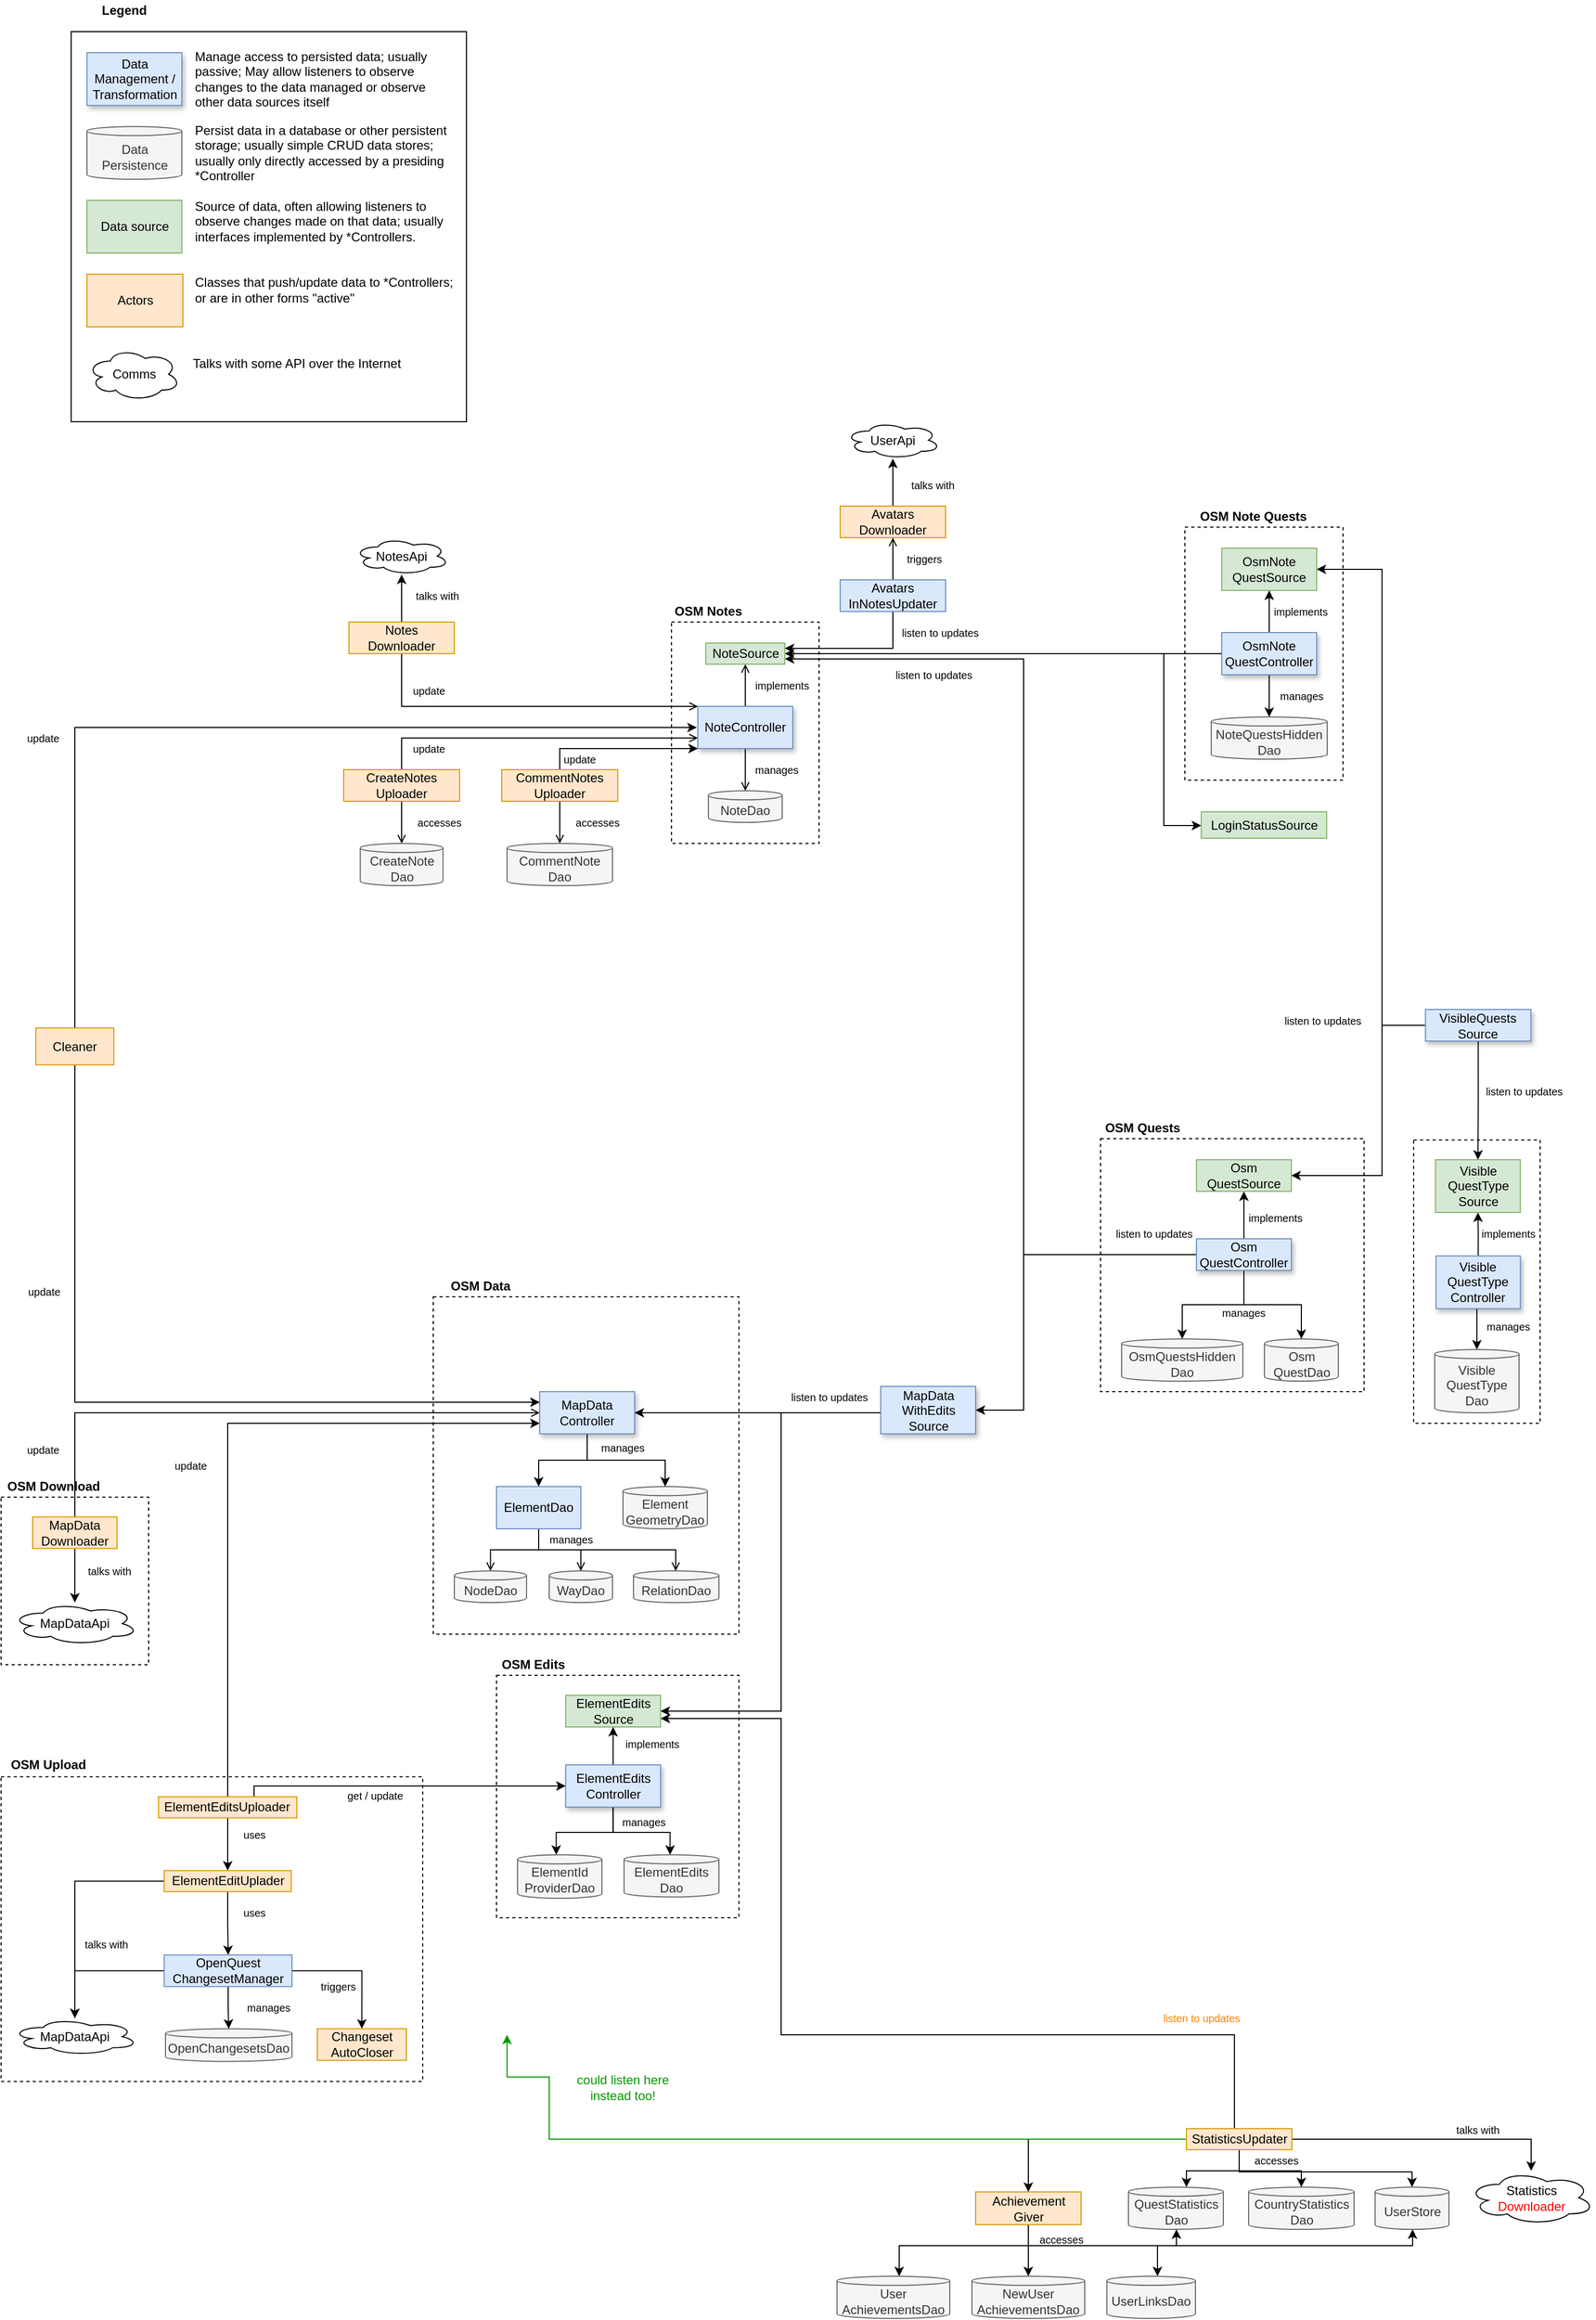 <mxfile version="14.1.8" type="device"><diagram id="Q81owaVrs8D4fiqD0bCW" name="Page"><mxGraphModel dx="3205" dy="2549" grid="1" gridSize="10" guides="1" tooltips="1" connect="1" arrows="1" fold="1" page="1" pageScale="1" pageWidth="827" pageHeight="1169" math="0" shadow="0"><root><mxCell id="51R45vY43iT_jdcogSZ9-0"/><mxCell id="51R45vY43iT_jdcogSZ9-1" parent="51R45vY43iT_jdcogSZ9-0"/><mxCell id="X_AoJ5oqezNbY4iK6CAJ-20" value="" style="rounded=0;whiteSpace=wrap;html=1;dashed=1;fillColor=none;" parent="51R45vY43iT_jdcogSZ9-1" vertex="1"><mxGeometry x="-577" y="-40" width="250" height="240" as="geometry"/></mxCell><mxCell id="OpHWaJ8LRmHsNUjZXrtZ-11" value="" style="rounded=0;whiteSpace=wrap;html=1;fillColor=none;dashed=1;" parent="51R45vY43iT_jdcogSZ9-1" vertex="1"><mxGeometry x="-1210" y="110" width="290" height="320" as="geometry"/></mxCell><mxCell id="VN3gT0sgjHmA_Leb3yui-65" value="" style="rounded=0;whiteSpace=wrap;html=1;fillColor=none;dashed=1;" parent="51R45vY43iT_jdcogSZ9-1" vertex="1"><mxGeometry x="-1620" y="300" width="140" height="159" as="geometry"/></mxCell><mxCell id="VN3gT0sgjHmA_Leb3yui-54" value="" style="rounded=0;whiteSpace=wrap;html=1;fillColor=none;" parent="51R45vY43iT_jdcogSZ9-1" vertex="1"><mxGeometry x="-1553.5" y="-1090" width="375" height="370" as="geometry"/></mxCell><mxCell id="inivvCfBTA3O9-0yDfdd-6" value="" style="rounded=0;whiteSpace=wrap;html=1;fillColor=none;dashed=1;" parent="51R45vY43iT_jdcogSZ9-1" vertex="1"><mxGeometry x="-1620" y="565.25" width="400" height="289" as="geometry"/></mxCell><mxCell id="U_GKicJxKMkryC1znsnu-7" value="" style="rounded=0;whiteSpace=wrap;html=1;dashed=1;fillColor=none;" parent="51R45vY43iT_jdcogSZ9-1" vertex="1"><mxGeometry x="-280" y="-38.75" width="120" height="268.75" as="geometry"/></mxCell><mxCell id="SQRwWHDyafC3yvhdYBZZ-72" value="" style="rounded=0;whiteSpace=wrap;html=1;dashed=1;fillColor=none;" parent="51R45vY43iT_jdcogSZ9-1" vertex="1"><mxGeometry x="-497" y="-620" width="150" height="240" as="geometry"/></mxCell><mxCell id="EPvNuUSc4TI7V1zTzWjb-70" value="" style="rounded=0;whiteSpace=wrap;html=1;dashed=1;fillColor=none;" parent="51R45vY43iT_jdcogSZ9-1" vertex="1"><mxGeometry x="-984" y="-530" width="140" height="210" as="geometry"/></mxCell><mxCell id="EPvNuUSc4TI7V1zTzWjb-54" value="" style="rounded=0;whiteSpace=wrap;html=1;fillColor=none;dashed=1;" parent="51R45vY43iT_jdcogSZ9-1" vertex="1"><mxGeometry x="-1150" y="469" width="230" height="230" as="geometry"/></mxCell><mxCell id="qQbXcprjhp-LcYu3O835-0" value="Element&lt;br&gt;GeometryDao" style="shape=cylinder3;whiteSpace=wrap;html=1;boundedLbl=1;backgroundOutline=1;size=4.333;fillColor=#f5f5f5;strokeColor=#666666;fontColor=#333333;" parent="51R45vY43iT_jdcogSZ9-1" vertex="1"><mxGeometry x="-1030" y="290" width="80" height="40" as="geometry"/></mxCell><mxCell id="EPvNuUSc4TI7V1zTzWjb-57" style="edgeStyle=orthogonalEdgeStyle;rounded=0;orthogonalLoop=1;jettySize=auto;html=1;exitX=0.5;exitY=1;exitDx=0;exitDy=0;entryX=0.5;entryY=0;entryDx=0;entryDy=0;endArrow=open;endFill=0;" parent="51R45vY43iT_jdcogSZ9-1" source="n-T5ke-Z1MnUnC31zNyZ-3" target="n-T5ke-Z1MnUnC31zNyZ-4" edge="1"><mxGeometry relative="1" as="geometry"><Array as="points"><mxPoint x="-1110" y="350"/><mxPoint x="-1156" y="350"/></Array></mxGeometry></mxCell><mxCell id="EPvNuUSc4TI7V1zTzWjb-58" style="edgeStyle=orthogonalEdgeStyle;rounded=0;orthogonalLoop=1;jettySize=auto;html=1;exitX=0.5;exitY=1;exitDx=0;exitDy=0;endArrow=open;endFill=0;" parent="51R45vY43iT_jdcogSZ9-1" source="n-T5ke-Z1MnUnC31zNyZ-3" target="n-T5ke-Z1MnUnC31zNyZ-6" edge="1"><mxGeometry relative="1" as="geometry"><Array as="points"><mxPoint x="-1110" y="350"/><mxPoint x="-980" y="350"/></Array></mxGeometry></mxCell><mxCell id="EPvNuUSc4TI7V1zTzWjb-59" style="edgeStyle=orthogonalEdgeStyle;rounded=0;orthogonalLoop=1;jettySize=auto;html=1;exitX=0.5;exitY=1;exitDx=0;exitDy=0;entryX=0.5;entryY=0;entryDx=0;entryDy=0;endArrow=open;endFill=0;" parent="51R45vY43iT_jdcogSZ9-1" source="n-T5ke-Z1MnUnC31zNyZ-3" target="n-T5ke-Z1MnUnC31zNyZ-5" edge="1"><mxGeometry relative="1" as="geometry"><Array as="points"><mxPoint x="-1110" y="350"/><mxPoint x="-1070" y="350"/></Array></mxGeometry></mxCell><mxCell id="n-T5ke-Z1MnUnC31zNyZ-3" value="ElementDao" style="rounded=0;whiteSpace=wrap;html=1;fillColor=#dae8fc;strokeColor=#6c8ebf;" parent="51R45vY43iT_jdcogSZ9-1" vertex="1"><mxGeometry x="-1150" y="290" width="80" height="40" as="geometry"/></mxCell><mxCell id="n-T5ke-Z1MnUnC31zNyZ-4" value="NodeDao" style="shape=cylinder3;whiteSpace=wrap;html=1;boundedLbl=1;backgroundOutline=1;size=4.333;fillColor=#f5f5f5;strokeColor=#666666;fontColor=#333333;" parent="51R45vY43iT_jdcogSZ9-1" vertex="1"><mxGeometry x="-1190" y="370" width="68.5" height="30" as="geometry"/></mxCell><mxCell id="n-T5ke-Z1MnUnC31zNyZ-5" value="WayDao" style="shape=cylinder3;whiteSpace=wrap;html=1;boundedLbl=1;backgroundOutline=1;size=4.333;fillColor=#f5f5f5;strokeColor=#666666;fontColor=#333333;" parent="51R45vY43iT_jdcogSZ9-1" vertex="1"><mxGeometry x="-1100" y="370" width="60" height="30" as="geometry"/></mxCell><mxCell id="n-T5ke-Z1MnUnC31zNyZ-6" value="RelationDao" style="shape=cylinder3;whiteSpace=wrap;html=1;boundedLbl=1;backgroundOutline=1;size=4.333;fillColor=#f5f5f5;strokeColor=#666666;fontColor=#333333;" parent="51R45vY43iT_jdcogSZ9-1" vertex="1"><mxGeometry x="-1020" y="370" width="81" height="30" as="geometry"/></mxCell><mxCell id="jhT8wK5zt7qmRpazY_14-0" value="NoteDao" style="shape=cylinder3;whiteSpace=wrap;html=1;boundedLbl=1;backgroundOutline=1;size=4.333;fillColor=#f5f5f5;strokeColor=#666666;fontColor=#333333;" parent="51R45vY43iT_jdcogSZ9-1" vertex="1"><mxGeometry x="-949" y="-370" width="70" height="30" as="geometry"/></mxCell><mxCell id="Qy5qiiHPJYb9mzbqVUHA-15" style="edgeStyle=orthogonalEdgeStyle;rounded=0;jumpStyle=arc;jumpSize=8;orthogonalLoop=1;jettySize=auto;html=1;exitX=0;exitY=0.25;exitDx=0;exitDy=0;fontColor=#FF0000;entryX=1;entryY=0.75;entryDx=0;entryDy=0;" parent="51R45vY43iT_jdcogSZ9-1" source="XJun6wl4G3z7FE1YGOAI-0" target="EPvNuUSc4TI7V1zTzWjb-25" edge="1"><mxGeometry relative="1" as="geometry"><mxPoint x="-790" y="-460" as="targetPoint"/><Array as="points"><mxPoint x="-486" y="70"/><mxPoint x="-650" y="70"/><mxPoint x="-650" y="-495"/></Array></mxGeometry></mxCell><mxCell id="Qy5qiiHPJYb9mzbqVUHA-16" style="edgeStyle=orthogonalEdgeStyle;rounded=0;jumpStyle=arc;jumpSize=8;orthogonalLoop=1;jettySize=auto;html=1;exitX=0.5;exitY=1;exitDx=0;exitDy=0;strokeColor=#000000;fontColor=#FF0000;" parent="51R45vY43iT_jdcogSZ9-1" source="XJun6wl4G3z7FE1YGOAI-0" target="zcpkFRRcYsidM-BZpb4--0" edge="1"><mxGeometry relative="1" as="geometry"/></mxCell><mxCell id="Qy5qiiHPJYb9mzbqVUHA-17" style="edgeStyle=orthogonalEdgeStyle;rounded=0;jumpStyle=arc;jumpSize=8;orthogonalLoop=1;jettySize=auto;html=1;exitX=0.5;exitY=1;exitDx=0;exitDy=0;entryX=0.5;entryY=0;entryDx=0;entryDy=0;strokeColor=#000000;fontColor=#FF0000;" parent="51R45vY43iT_jdcogSZ9-1" source="XJun6wl4G3z7FE1YGOAI-0" target="zcpkFRRcYsidM-BZpb4--1" edge="1"><mxGeometry relative="1" as="geometry"/></mxCell><mxCell id="Qy5qiiHPJYb9mzbqVUHA-18" style="edgeStyle=orthogonalEdgeStyle;rounded=0;jumpStyle=arc;jumpSize=8;orthogonalLoop=1;jettySize=auto;html=1;exitX=0.5;exitY=0;exitDx=0;exitDy=0;entryX=0.5;entryY=1;entryDx=0;entryDy=0;strokeColor=#000000;fontColor=#FF0000;" parent="51R45vY43iT_jdcogSZ9-1" source="XJun6wl4G3z7FE1YGOAI-0" target="Qy5qiiHPJYb9mzbqVUHA-12" edge="1"><mxGeometry relative="1" as="geometry"/></mxCell><mxCell id="haxzHKYdSKyFWuCFPDV8-7" style="edgeStyle=orthogonalEdgeStyle;rounded=0;orthogonalLoop=1;jettySize=auto;html=1;entryX=1;entryY=0.5;entryDx=0;entryDy=0;" parent="51R45vY43iT_jdcogSZ9-1" source="XJun6wl4G3z7FE1YGOAI-0" target="haxzHKYdSKyFWuCFPDV8-0" edge="1"><mxGeometry relative="1" as="geometry"><mxPoint x="-704" y="70" as="targetPoint"/><Array as="points"><mxPoint x="-650" y="70"/><mxPoint x="-650" y="218"/></Array></mxGeometry></mxCell><mxCell id="XJun6wl4G3z7FE1YGOAI-0" value="Osm&lt;br&gt;QuestController" style="rounded=0;whiteSpace=wrap;html=1;fillColor=#dae8fc;strokeColor=#6c8ebf;shadow=1;" parent="51R45vY43iT_jdcogSZ9-1" vertex="1"><mxGeometry x="-486" y="55" width="90" height="30" as="geometry"/></mxCell><mxCell id="j30bs2ysJRAmwsAj-f78-2" style="edgeStyle=orthogonalEdgeStyle;rounded=0;orthogonalLoop=1;jettySize=auto;html=1;exitX=0.5;exitY=1;exitDx=0;exitDy=0;entryX=0.5;entryY=0;entryDx=0;entryDy=0;" parent="51R45vY43iT_jdcogSZ9-1" source="xdeHD7A79bCkGNLGMnPe-2" target="j30bs2ysJRAmwsAj-f78-0" edge="1"><mxGeometry relative="1" as="geometry"/></mxCell><mxCell id="ZRk0zhL3pRTTiynzC3ml-1" style="edgeStyle=orthogonalEdgeStyle;rounded=0;orthogonalLoop=1;jettySize=auto;html=1;exitX=0;exitY=0.5;exitDx=0;exitDy=0;" parent="51R45vY43iT_jdcogSZ9-1" source="xdeHD7A79bCkGNLGMnPe-2" target="EPvNuUSc4TI7V1zTzWjb-25" edge="1"><mxGeometry relative="1" as="geometry"><Array as="points"><mxPoint x="-694" y="-500"/></Array></mxGeometry></mxCell><mxCell id="ZRk0zhL3pRTTiynzC3ml-3" style="edgeStyle=orthogonalEdgeStyle;rounded=0;orthogonalLoop=1;jettySize=auto;html=1;exitX=0.5;exitY=0;exitDx=0;exitDy=0;entryX=0.5;entryY=1;entryDx=0;entryDy=0;" parent="51R45vY43iT_jdcogSZ9-1" source="xdeHD7A79bCkGNLGMnPe-2" target="ZRk0zhL3pRTTiynzC3ml-2" edge="1"><mxGeometry relative="1" as="geometry"/></mxCell><mxCell id="U_GKicJxKMkryC1znsnu-15" style="edgeStyle=orthogonalEdgeStyle;rounded=0;orthogonalLoop=1;jettySize=auto;html=1;strokeColor=#000000;fontColor=#000000;" parent="51R45vY43iT_jdcogSZ9-1" source="xdeHD7A79bCkGNLGMnPe-2" target="U_GKicJxKMkryC1znsnu-11" edge="1"><mxGeometry relative="1" as="geometry"><Array as="points"><mxPoint x="-517" y="-500"/><mxPoint x="-517" y="-337"/></Array></mxGeometry></mxCell><mxCell id="xdeHD7A79bCkGNLGMnPe-2" value="OsmNote&lt;br&gt;QuestController" style="rounded=0;whiteSpace=wrap;html=1;fillColor=#dae8fc;fontStyle=0;strokeColor=#6c8ebf;shadow=1;" parent="51R45vY43iT_jdcogSZ9-1" vertex="1"><mxGeometry x="-462" y="-520" width="90" height="40" as="geometry"/></mxCell><mxCell id="EPvNuUSc4TI7V1zTzWjb-64" style="edgeStyle=orthogonalEdgeStyle;rounded=0;orthogonalLoop=1;jettySize=auto;html=1;exitX=0.5;exitY=1;exitDx=0;exitDy=0;entryX=0.5;entryY=0;entryDx=0;entryDy=0;endArrow=open;endFill=0;" parent="51R45vY43iT_jdcogSZ9-1" source="mesm_kIDOi0JZ5hnJyv2-9" target="jhT8wK5zt7qmRpazY_14-0" edge="1"><mxGeometry relative="1" as="geometry"/></mxCell><mxCell id="X_AoJ5oqezNbY4iK6CAJ-7" style="edgeStyle=orthogonalEdgeStyle;rounded=0;orthogonalLoop=1;jettySize=auto;html=1;exitX=0.5;exitY=0;exitDx=0;exitDy=0;entryX=0.5;entryY=1;entryDx=0;entryDy=0;endArrow=open;endFill=0;" parent="51R45vY43iT_jdcogSZ9-1" source="mesm_kIDOi0JZ5hnJyv2-9" target="EPvNuUSc4TI7V1zTzWjb-25" edge="1"><mxGeometry relative="1" as="geometry"/></mxCell><mxCell id="mesm_kIDOi0JZ5hnJyv2-9" value="NoteController" style="rounded=0;whiteSpace=wrap;html=1;fillColor=#dae8fc;strokeColor=#6c8ebf;shadow=1;" parent="51R45vY43iT_jdcogSZ9-1" vertex="1"><mxGeometry x="-959" y="-450" width="90" height="40" as="geometry"/></mxCell><mxCell id="OpHWaJ8LRmHsNUjZXrtZ-8" style="edgeStyle=orthogonalEdgeStyle;rounded=0;orthogonalLoop=1;jettySize=auto;html=1;" parent="51R45vY43iT_jdcogSZ9-1" source="mesm_kIDOi0JZ5hnJyv2-11" target="qQbXcprjhp-LcYu3O835-0" edge="1"><mxGeometry relative="1" as="geometry"/></mxCell><mxCell id="OpHWaJ8LRmHsNUjZXrtZ-9" style="edgeStyle=orthogonalEdgeStyle;rounded=0;orthogonalLoop=1;jettySize=auto;html=1;" parent="51R45vY43iT_jdcogSZ9-1" source="mesm_kIDOi0JZ5hnJyv2-11" target="n-T5ke-Z1MnUnC31zNyZ-3" edge="1"><mxGeometry relative="1" as="geometry"/></mxCell><mxCell id="mesm_kIDOi0JZ5hnJyv2-11" value="MapData&lt;br&gt;Controller" style="rounded=0;whiteSpace=wrap;html=1;fillColor=#dae8fc;strokeColor=#6c8ebf;shadow=1;" parent="51R45vY43iT_jdcogSZ9-1" vertex="1"><mxGeometry x="-1109" y="200" width="90" height="40" as="geometry"/></mxCell><mxCell id="VYJQDYVzbWzPyRM-2ZTZ-27" value="&lt;font style=&quot;font-size: 10px&quot;&gt;manages&lt;/font&gt;" style="text;html=1;strokeColor=none;fillColor=none;align=center;verticalAlign=middle;whiteSpace=wrap;rounded=0;" parent="51R45vY43iT_jdcogSZ9-1" vertex="1"><mxGeometry x="-1060" y="245" width="60" height="15" as="geometry"/></mxCell><mxCell id="EPvNuUSc4TI7V1zTzWjb-25" value="NoteSource" style="rounded=0;whiteSpace=wrap;html=1;fillColor=#d5e8d4;strokeColor=#82b366;" parent="51R45vY43iT_jdcogSZ9-1" vertex="1"><mxGeometry x="-951.5" y="-510" width="75" height="20" as="geometry"/></mxCell><mxCell id="ZRk0zhL3pRTTiynzC3ml-5" style="edgeStyle=orthogonalEdgeStyle;rounded=0;orthogonalLoop=1;jettySize=auto;html=1;exitX=0;exitY=0.5;exitDx=0;exitDy=0;entryX=1;entryY=0.5;entryDx=0;entryDy=0;" parent="51R45vY43iT_jdcogSZ9-1" source="EPvNuUSc4TI7V1zTzWjb-33" target="ZRk0zhL3pRTTiynzC3ml-2" edge="1"><mxGeometry relative="1" as="geometry"><Array as="points"><mxPoint x="-310" y="-147"/><mxPoint x="-310" y="-580"/></Array></mxGeometry></mxCell><mxCell id="Qy5qiiHPJYb9mzbqVUHA-20" style="edgeStyle=orthogonalEdgeStyle;rounded=0;jumpStyle=arc;jumpSize=8;orthogonalLoop=1;jettySize=auto;html=1;exitX=0;exitY=0.5;exitDx=0;exitDy=0;entryX=1;entryY=0.5;entryDx=0;entryDy=0;strokeColor=#000000;fontColor=#FF0000;" parent="51R45vY43iT_jdcogSZ9-1" source="EPvNuUSc4TI7V1zTzWjb-33" target="Qy5qiiHPJYb9mzbqVUHA-12" edge="1"><mxGeometry relative="1" as="geometry"><Array as="points"><mxPoint x="-310" y="-147"/><mxPoint x="-310" y="-5"/></Array></mxGeometry></mxCell><mxCell id="U_GKicJxKMkryC1znsnu-10" style="edgeStyle=orthogonalEdgeStyle;rounded=0;orthogonalLoop=1;jettySize=auto;html=1;exitX=0.5;exitY=1;exitDx=0;exitDy=0;" parent="51R45vY43iT_jdcogSZ9-1" source="EPvNuUSc4TI7V1zTzWjb-33" target="U_GKicJxKMkryC1znsnu-2" edge="1"><mxGeometry relative="1" as="geometry"/></mxCell><mxCell id="EPvNuUSc4TI7V1zTzWjb-33" value="VisibleQuests&lt;br&gt;Source" style="rounded=0;whiteSpace=wrap;html=1;fillColor=#dae8fc;strokeColor=#6c8ebf;shadow=1;" parent="51R45vY43iT_jdcogSZ9-1" vertex="1"><mxGeometry x="-268.75" y="-162.5" width="100" height="30" as="geometry"/></mxCell><mxCell id="EPvNuUSc4TI7V1zTzWjb-60" value="&lt;font style=&quot;font-size: 10px&quot;&gt;manages&lt;/font&gt;" style="text;html=1;strokeColor=none;fillColor=none;align=center;verticalAlign=middle;whiteSpace=wrap;rounded=0;" parent="51R45vY43iT_jdcogSZ9-1" vertex="1"><mxGeometry x="-1109" y="330" width="60" height="20" as="geometry"/></mxCell><mxCell id="EPvNuUSc4TI7V1zTzWjb-67" value="&lt;font style=&quot;font-size: 10px&quot;&gt;manages&lt;/font&gt;" style="text;html=1;strokeColor=none;fillColor=none;align=center;verticalAlign=middle;whiteSpace=wrap;rounded=0;" parent="51R45vY43iT_jdcogSZ9-1" vertex="1"><mxGeometry x="-914" y="-400" width="60" height="20" as="geometry"/></mxCell><mxCell id="EPvNuUSc4TI7V1zTzWjb-68" value="&lt;font style=&quot;font-size: 10px&quot;&gt;implements&lt;/font&gt;" style="text;html=1;strokeColor=none;fillColor=none;align=center;verticalAlign=middle;whiteSpace=wrap;rounded=0;" parent="51R45vY43iT_jdcogSZ9-1" vertex="1"><mxGeometry x="-899" y="-480" width="40" height="20" as="geometry"/></mxCell><mxCell id="EPvNuUSc4TI7V1zTzWjb-72" value="OSM Notes" style="text;html=1;strokeColor=none;fillColor=none;align=center;verticalAlign=middle;whiteSpace=wrap;rounded=0;dashed=1;fontStyle=1" parent="51R45vY43iT_jdcogSZ9-1" vertex="1"><mxGeometry x="-984" y="-550" width="70" height="20" as="geometry"/></mxCell><mxCell id="gMZxs_a-2YbgmyMgKVlh-11" value="&lt;font style=&quot;font-size: 10px&quot;&gt;listen to updates&lt;/font&gt;" style="text;html=1;strokeColor=none;fillColor=none;align=center;verticalAlign=middle;whiteSpace=wrap;rounded=0;" parent="51R45vY43iT_jdcogSZ9-1" vertex="1"><mxGeometry x="-780" y="-490" width="90" height="20" as="geometry"/></mxCell><mxCell id="VN3gT0sgjHmA_Leb3yui-27" style="edgeStyle=orthogonalEdgeStyle;rounded=0;jumpStyle=arc;jumpSize=8;orthogonalLoop=1;jettySize=auto;html=1;" parent="51R45vY43iT_jdcogSZ9-1" source="gMZxs_a-2YbgmyMgKVlh-12" target="VN3gT0sgjHmA_Leb3yui-26" edge="1"><mxGeometry relative="1" as="geometry"/></mxCell><mxCell id="gMZxs_a-2YbgmyMgKVlh-12" value="Avatars&lt;br&gt;Downloader" style="rounded=0;whiteSpace=wrap;html=1;fillColor=#ffe6cc;strokeColor=#d79b00;" parent="51R45vY43iT_jdcogSZ9-1" vertex="1"><mxGeometry x="-824" y="-640" width="100" height="30" as="geometry"/></mxCell><mxCell id="SQRwWHDyafC3yvhdYBZZ-33" style="edgeStyle=orthogonalEdgeStyle;rounded=0;orthogonalLoop=1;jettySize=auto;html=1;exitX=0.5;exitY=0;exitDx=0;exitDy=0;entryX=0.5;entryY=1;entryDx=0;entryDy=0;endArrow=open;endFill=0;" parent="51R45vY43iT_jdcogSZ9-1" source="gMZxs_a-2YbgmyMgKVlh-13" target="gMZxs_a-2YbgmyMgKVlh-12" edge="1"><mxGeometry relative="1" as="geometry"/></mxCell><mxCell id="ZRk0zhL3pRTTiynzC3ml-15" style="edgeStyle=orthogonalEdgeStyle;rounded=0;orthogonalLoop=1;jettySize=auto;html=1;exitX=0.5;exitY=1;exitDx=0;exitDy=0;entryX=1;entryY=0.25;entryDx=0;entryDy=0;" parent="51R45vY43iT_jdcogSZ9-1" source="gMZxs_a-2YbgmyMgKVlh-13" target="EPvNuUSc4TI7V1zTzWjb-25" edge="1"><mxGeometry relative="1" as="geometry"/></mxCell><mxCell id="gMZxs_a-2YbgmyMgKVlh-13" value="Avatars&lt;br&gt;InNotesUpdater" style="rounded=0;whiteSpace=wrap;html=1;fillColor=#dae8fc;strokeColor=#6c8ebf;" parent="51R45vY43iT_jdcogSZ9-1" vertex="1"><mxGeometry x="-824" y="-570" width="100" height="30" as="geometry"/></mxCell><mxCell id="SQRwWHDyafC3yvhdYBZZ-35" style="edgeStyle=orthogonalEdgeStyle;rounded=0;orthogonalLoop=1;jettySize=auto;html=1;exitX=0.5;exitY=1;exitDx=0;exitDy=0;entryX=0;entryY=0;entryDx=0;entryDy=0;endArrow=open;endFill=0;" parent="51R45vY43iT_jdcogSZ9-1" source="gMZxs_a-2YbgmyMgKVlh-21" target="mesm_kIDOi0JZ5hnJyv2-9" edge="1"><mxGeometry relative="1" as="geometry"><Array as="points"><mxPoint x="-1240" y="-450"/></Array></mxGeometry></mxCell><mxCell id="VN3gT0sgjHmA_Leb3yui-25" style="edgeStyle=orthogonalEdgeStyle;rounded=0;jumpStyle=arc;jumpSize=8;orthogonalLoop=1;jettySize=auto;html=1;entryX=0.5;entryY=1;entryDx=0;entryDy=0;" parent="51R45vY43iT_jdcogSZ9-1" source="gMZxs_a-2YbgmyMgKVlh-21" target="VN3gT0sgjHmA_Leb3yui-24" edge="1"><mxGeometry relative="1" as="geometry"/></mxCell><mxCell id="gMZxs_a-2YbgmyMgKVlh-21" value="Notes&lt;br&gt;Downloader" style="rounded=0;whiteSpace=wrap;html=1;fillColor=#ffe6cc;strokeColor=#d79b00;" parent="51R45vY43iT_jdcogSZ9-1" vertex="1"><mxGeometry x="-1290" y="-530" width="100" height="30" as="geometry"/></mxCell><mxCell id="SQRwWHDyafC3yvhdYBZZ-3" style="edgeStyle=orthogonalEdgeStyle;rounded=0;orthogonalLoop=1;jettySize=auto;html=1;exitX=0.5;exitY=1;exitDx=0;exitDy=0;entryX=0.5;entryY=0;entryDx=0;entryDy=0;endFill=0;endArrow=open;" parent="51R45vY43iT_jdcogSZ9-1" source="gMZxs_a-2YbgmyMgKVlh-29" target="SQRwWHDyafC3yvhdYBZZ-0" edge="1"><mxGeometry relative="1" as="geometry"/></mxCell><mxCell id="ZRk0zhL3pRTTiynzC3ml-16" style="edgeStyle=orthogonalEdgeStyle;rounded=0;orthogonalLoop=1;jettySize=auto;html=1;exitX=0.5;exitY=0;exitDx=0;exitDy=0;entryX=0;entryY=1;entryDx=0;entryDy=0;" parent="51R45vY43iT_jdcogSZ9-1" source="gMZxs_a-2YbgmyMgKVlh-29" target="mesm_kIDOi0JZ5hnJyv2-9" edge="1"><mxGeometry relative="1" as="geometry"><Array as="points"><mxPoint x="-1090" y="-410"/></Array></mxGeometry></mxCell><mxCell id="gMZxs_a-2YbgmyMgKVlh-29" value="CommentNotes&lt;br&gt;Uploader" style="rounded=0;whiteSpace=wrap;html=1;fillColor=#ffe6cc;strokeColor=#d79b00;" parent="51R45vY43iT_jdcogSZ9-1" vertex="1"><mxGeometry x="-1145" y="-390" width="110" height="30" as="geometry"/></mxCell><mxCell id="X_AoJ5oqezNbY4iK6CAJ-13" value="&lt;font style=&quot;font-size: 10px&quot;&gt;update&lt;/font&gt;" style="text;html=1;strokeColor=none;fillColor=none;align=center;verticalAlign=middle;whiteSpace=wrap;rounded=0;" parent="51R45vY43iT_jdcogSZ9-1" vertex="1"><mxGeometry x="-1234" y="-475" width="40" height="20" as="geometry"/></mxCell><mxCell id="X_AoJ5oqezNbY4iK6CAJ-22" value="&lt;font style=&quot;font-size: 10px&quot;&gt;manages&lt;/font&gt;" style="text;html=1;strokeColor=none;fillColor=none;align=center;verticalAlign=middle;whiteSpace=wrap;rounded=0;" parent="51R45vY43iT_jdcogSZ9-1" vertex="1"><mxGeometry x="-471" y="115" width="60" height="20" as="geometry"/></mxCell><mxCell id="X_AoJ5oqezNbY4iK6CAJ-41" value="OSM Quests" style="text;html=1;strokeColor=none;fillColor=none;align=center;verticalAlign=middle;whiteSpace=wrap;rounded=0;dashed=1;fontStyle=1" parent="51R45vY43iT_jdcogSZ9-1" vertex="1"><mxGeometry x="-577" y="-60" width="80" height="20" as="geometry"/></mxCell><mxCell id="X_AoJ5oqezNbY4iK6CAJ-48" style="edgeStyle=orthogonalEdgeStyle;rounded=0;orthogonalLoop=1;jettySize=auto;html=1;endArrow=open;endFill=0;" parent="51R45vY43iT_jdcogSZ9-1" source="X_AoJ5oqezNbY4iK6CAJ-44" target="mesm_kIDOi0JZ5hnJyv2-11" edge="1"><mxGeometry relative="1" as="geometry"><Array as="points"><mxPoint x="-1550" y="220"/></Array><mxPoint x="-1075" y="190" as="targetPoint"/></mxGeometry></mxCell><mxCell id="VN3gT0sgjHmA_Leb3yui-15" style="edgeStyle=orthogonalEdgeStyle;rounded=0;jumpStyle=arc;jumpSize=8;orthogonalLoop=1;jettySize=auto;html=1;" parent="51R45vY43iT_jdcogSZ9-1" source="X_AoJ5oqezNbY4iK6CAJ-44" target="VN3gT0sgjHmA_Leb3yui-13" edge="1"><mxGeometry relative="1" as="geometry"/></mxCell><mxCell id="X_AoJ5oqezNbY4iK6CAJ-44" value="MapData&lt;br&gt;Downloader" style="rounded=0;whiteSpace=wrap;html=1;fillColor=#ffe6cc;strokeColor=#d79b00;" parent="51R45vY43iT_jdcogSZ9-1" vertex="1"><mxGeometry x="-1590" y="318.75" width="80" height="30" as="geometry"/></mxCell><mxCell id="SQRwWHDyafC3yvhdYBZZ-0" value="CommentNote&lt;br&gt;Dao" style="shape=cylinder3;whiteSpace=wrap;html=1;boundedLbl=1;backgroundOutline=1;size=4.333;fillColor=#f5f5f5;strokeColor=#666666;fontColor=#333333;" parent="51R45vY43iT_jdcogSZ9-1" vertex="1"><mxGeometry x="-1140" y="-320" width="100" height="40" as="geometry"/></mxCell><mxCell id="SQRwWHDyafC3yvhdYBZZ-4" value="&lt;font style=&quot;font-size: 10px&quot;&gt;accesses&lt;/font&gt;" style="text;html=1;strokeColor=none;fillColor=none;align=center;verticalAlign=middle;whiteSpace=wrap;rounded=0;" parent="51R45vY43iT_jdcogSZ9-1" vertex="1"><mxGeometry x="-1084" y="-350" width="60" height="20" as="geometry"/></mxCell><mxCell id="SQRwWHDyafC3yvhdYBZZ-7" style="edgeStyle=orthogonalEdgeStyle;rounded=0;orthogonalLoop=1;jettySize=auto;html=1;exitX=0.5;exitY=1;exitDx=0;exitDy=0;entryX=0.5;entryY=0;entryDx=0;entryDy=0;endFill=0;endArrow=open;entryPerimeter=0;" parent="51R45vY43iT_jdcogSZ9-1" source="SQRwWHDyafC3yvhdYBZZ-8" target="VN3gT0sgjHmA_Leb3yui-57" edge="1"><mxGeometry relative="1" as="geometry"><mxPoint x="-1240" y="-320" as="targetPoint"/></mxGeometry></mxCell><mxCell id="SQRwWHDyafC3yvhdYBZZ-15" style="edgeStyle=orthogonalEdgeStyle;rounded=0;orthogonalLoop=1;jettySize=auto;html=1;exitX=0.5;exitY=0;exitDx=0;exitDy=0;endFill=0;endArrow=open;" parent="51R45vY43iT_jdcogSZ9-1" source="SQRwWHDyafC3yvhdYBZZ-8" edge="1"><mxGeometry relative="1" as="geometry"><mxPoint x="-959" y="-420" as="targetPoint"/><Array as="points"><mxPoint x="-1240" y="-420"/><mxPoint x="-959" y="-420"/></Array></mxGeometry></mxCell><mxCell id="SQRwWHDyafC3yvhdYBZZ-8" value="CreateNotes&lt;br&gt;Uploader" style="rounded=0;whiteSpace=wrap;html=1;fillColor=#ffe6cc;strokeColor=#d79b00;" parent="51R45vY43iT_jdcogSZ9-1" vertex="1"><mxGeometry x="-1295" y="-390" width="110" height="30" as="geometry"/></mxCell><mxCell id="SQRwWHDyafC3yvhdYBZZ-10" value="&lt;font style=&quot;font-size: 10px&quot;&gt;accesses&lt;/font&gt;" style="text;html=1;strokeColor=none;fillColor=none;align=center;verticalAlign=middle;whiteSpace=wrap;rounded=0;" parent="51R45vY43iT_jdcogSZ9-1" vertex="1"><mxGeometry x="-1234" y="-350" width="60" height="20" as="geometry"/></mxCell><mxCell id="SQRwWHDyafC3yvhdYBZZ-34" value="&lt;font style=&quot;font-size: 10px&quot;&gt;triggers&lt;/font&gt;" style="text;html=1;strokeColor=none;fillColor=none;align=center;verticalAlign=middle;whiteSpace=wrap;rounded=0;" parent="51R45vY43iT_jdcogSZ9-1" vertex="1"><mxGeometry x="-764" y="-600" width="40" height="20" as="geometry"/></mxCell><mxCell id="SQRwWHDyafC3yvhdYBZZ-43" value="&lt;font style=&quot;font-size: 10px&quot;&gt;listen to updates&lt;/font&gt;" style="text;html=1;strokeColor=none;fillColor=none;align=center;verticalAlign=middle;whiteSpace=wrap;rounded=0;" parent="51R45vY43iT_jdcogSZ9-1" vertex="1"><mxGeometry x="-411" y="-162.5" width="90" height="20" as="geometry"/></mxCell><mxCell id="SQRwWHDyafC3yvhdYBZZ-44" value="Visible&lt;br&gt;QuestType&lt;br&gt;Dao" style="shape=cylinder3;whiteSpace=wrap;html=1;boundedLbl=1;backgroundOutline=1;size=4.333;fillColor=#f5f5f5;strokeColor=#666666;fontColor=#333333;" parent="51R45vY43iT_jdcogSZ9-1" vertex="1"><mxGeometry x="-260" y="160" width="80" height="60" as="geometry"/></mxCell><mxCell id="SQRwWHDyafC3yvhdYBZZ-73" value="OSM Note Quests" style="text;html=1;strokeColor=none;fillColor=none;align=center;verticalAlign=middle;whiteSpace=wrap;rounded=0;dashed=1;fontStyle=1" parent="51R45vY43iT_jdcogSZ9-1" vertex="1"><mxGeometry x="-492" y="-640" width="120" height="20" as="geometry"/></mxCell><mxCell id="j30bs2ysJRAmwsAj-f78-0" value="NoteQuestsHidden&lt;br&gt;Dao" style="shape=cylinder3;whiteSpace=wrap;html=1;boundedLbl=1;backgroundOutline=1;size=4.333;fillColor=#f5f5f5;strokeColor=#666666;fontColor=#333333;" parent="51R45vY43iT_jdcogSZ9-1" vertex="1"><mxGeometry x="-472" y="-440" width="110" height="40" as="geometry"/></mxCell><mxCell id="j30bs2ysJRAmwsAj-f78-3" value="&lt;font style=&quot;font-size: 10px&quot;&gt;manages&lt;/font&gt;" style="text;html=1;strokeColor=none;fillColor=none;align=center;verticalAlign=middle;whiteSpace=wrap;rounded=0;" parent="51R45vY43iT_jdcogSZ9-1" vertex="1"><mxGeometry x="-416.5" y="-470" width="60" height="20" as="geometry"/></mxCell><mxCell id="ZRk0zhL3pRTTiynzC3ml-2" value="OsmNote&lt;br&gt;QuestSource" style="rounded=0;whiteSpace=wrap;html=1;fillColor=#d5e8d4;fontStyle=0;strokeColor=#82b366;" parent="51R45vY43iT_jdcogSZ9-1" vertex="1"><mxGeometry x="-462" y="-600" width="90" height="40" as="geometry"/></mxCell><mxCell id="ZRk0zhL3pRTTiynzC3ml-4" value="&lt;font style=&quot;font-size: 10px&quot;&gt;implements&lt;/font&gt;" style="text;html=1;strokeColor=none;fillColor=none;align=center;verticalAlign=middle;whiteSpace=wrap;rounded=0;" parent="51R45vY43iT_jdcogSZ9-1" vertex="1"><mxGeometry x="-407" y="-550" width="40" height="20" as="geometry"/></mxCell><mxCell id="ZRk0zhL3pRTTiynzC3ml-19" value="&lt;font style=&quot;font-size: 10px&quot;&gt;update&lt;/font&gt;" style="text;html=1;strokeColor=none;fillColor=none;align=center;verticalAlign=middle;whiteSpace=wrap;rounded=0;" parent="51R45vY43iT_jdcogSZ9-1" vertex="1"><mxGeometry x="-1600" y="245" width="40" height="20" as="geometry"/></mxCell><mxCell id="ZRk0zhL3pRTTiynzC3ml-20" value="&lt;font style=&quot;font-size: 10px&quot;&gt;update&lt;/font&gt;" style="text;html=1;strokeColor=none;fillColor=none;align=center;verticalAlign=middle;whiteSpace=wrap;rounded=0;" parent="51R45vY43iT_jdcogSZ9-1" vertex="1"><mxGeometry x="-1234" y="-420" width="40" height="20" as="geometry"/></mxCell><mxCell id="ZRk0zhL3pRTTiynzC3ml-21" value="&lt;font style=&quot;font-size: 10px&quot;&gt;update&lt;/font&gt;" style="text;html=1;strokeColor=none;fillColor=none;align=center;verticalAlign=middle;whiteSpace=wrap;rounded=0;" parent="51R45vY43iT_jdcogSZ9-1" vertex="1"><mxGeometry x="-1091.5" y="-410" width="40" height="20" as="geometry"/></mxCell><mxCell id="ZRk0zhL3pRTTiynzC3ml-23" value="&lt;font style=&quot;font-size: 10px&quot;&gt;listen to updates&lt;/font&gt;" style="text;html=1;strokeColor=none;fillColor=none;align=center;verticalAlign=middle;whiteSpace=wrap;rounded=0;" parent="51R45vY43iT_jdcogSZ9-1" vertex="1"><mxGeometry x="-774" y="-530" width="90" height="20" as="geometry"/></mxCell><mxCell id="zcpkFRRcYsidM-BZpb4--0" value="OsmQuestsHidden&lt;br&gt;Dao" style="shape=cylinder3;whiteSpace=wrap;html=1;boundedLbl=1;backgroundOutline=1;size=4.333;fillColor=#f5f5f5;strokeColor=#666666;fontColor=#333333;" parent="51R45vY43iT_jdcogSZ9-1" vertex="1"><mxGeometry x="-557" y="150" width="115" height="40" as="geometry"/></mxCell><mxCell id="zcpkFRRcYsidM-BZpb4--1" value="Osm&lt;br&gt;QuestDao" style="shape=cylinder3;whiteSpace=wrap;html=1;boundedLbl=1;backgroundOutline=1;size=4.333;fillColor=#f5f5f5;strokeColor=#666666;fontColor=#333333;" parent="51R45vY43iT_jdcogSZ9-1" vertex="1"><mxGeometry x="-421.5" y="150" width="70" height="40" as="geometry"/></mxCell><mxCell id="Qy5qiiHPJYb9mzbqVUHA-5" style="edgeStyle=orthogonalEdgeStyle;rounded=0;orthogonalLoop=1;jettySize=auto;html=1;" parent="51R45vY43iT_jdcogSZ9-1" source="Qy5qiiHPJYb9mzbqVUHA-3" edge="1"><mxGeometry relative="1" as="geometry"><mxPoint x="-960" y="-430" as="targetPoint"/><Array as="points"><mxPoint x="-1550" y="-430"/></Array></mxGeometry></mxCell><mxCell id="Qy5qiiHPJYb9mzbqVUHA-7" style="edgeStyle=orthogonalEdgeStyle;rounded=0;orthogonalLoop=1;jettySize=auto;html=1;exitX=0.5;exitY=1;exitDx=0;exitDy=0;entryX=0;entryY=0.25;entryDx=0;entryDy=0;" parent="51R45vY43iT_jdcogSZ9-1" source="Qy5qiiHPJYb9mzbqVUHA-3" target="mesm_kIDOi0JZ5hnJyv2-11" edge="1"><mxGeometry relative="1" as="geometry"><mxPoint x="-1075" y="200" as="targetPoint"/><Array as="points"><mxPoint x="-1550" y="210"/></Array></mxGeometry></mxCell><mxCell id="Qy5qiiHPJYb9mzbqVUHA-3" value="Cleaner" style="rounded=0;whiteSpace=wrap;html=1;fillColor=#ffe6cc;strokeColor=#d79b00;" parent="51R45vY43iT_jdcogSZ9-1" vertex="1"><mxGeometry x="-1587" y="-145" width="74" height="35" as="geometry"/></mxCell><mxCell id="Qy5qiiHPJYb9mzbqVUHA-6" value="&lt;font style=&quot;font-size: 10px&quot;&gt;update&lt;/font&gt;" style="text;html=1;strokeColor=none;fillColor=none;align=center;verticalAlign=middle;whiteSpace=wrap;rounded=0;" parent="51R45vY43iT_jdcogSZ9-1" vertex="1"><mxGeometry x="-1600" y="-430" width="40" height="20" as="geometry"/></mxCell><mxCell id="Qy5qiiHPJYb9mzbqVUHA-9" value="&lt;font style=&quot;font-size: 10px&quot;&gt;update&lt;/font&gt;" style="text;html=1;strokeColor=none;fillColor=none;align=center;verticalAlign=middle;whiteSpace=wrap;rounded=0;" parent="51R45vY43iT_jdcogSZ9-1" vertex="1"><mxGeometry x="-1599" y="95" width="40" height="20" as="geometry"/></mxCell><mxCell id="Qy5qiiHPJYb9mzbqVUHA-12" value="Osm&lt;br&gt;QuestSource" style="rounded=0;whiteSpace=wrap;html=1;fillColor=#d5e8d4;strokeColor=#82b366;" parent="51R45vY43iT_jdcogSZ9-1" vertex="1"><mxGeometry x="-486" y="-20" width="90" height="30" as="geometry"/></mxCell><mxCell id="Qy5qiiHPJYb9mzbqVUHA-19" value="&lt;font style=&quot;font-size: 10px&quot;&gt;implements&lt;/font&gt;" style="text;html=1;strokeColor=none;fillColor=none;align=center;verticalAlign=middle;whiteSpace=wrap;rounded=0;" parent="51R45vY43iT_jdcogSZ9-1" vertex="1"><mxGeometry x="-431" y="25" width="40" height="20" as="geometry"/></mxCell><mxCell id="U_GKicJxKMkryC1znsnu-3" style="edgeStyle=orthogonalEdgeStyle;rounded=0;orthogonalLoop=1;jettySize=auto;html=1;exitX=0.5;exitY=1;exitDx=0;exitDy=0;entryX=0.5;entryY=0;entryDx=0;entryDy=0;" parent="51R45vY43iT_jdcogSZ9-1" source="U_GKicJxKMkryC1znsnu-1" target="SQRwWHDyafC3yvhdYBZZ-44" edge="1"><mxGeometry relative="1" as="geometry"/></mxCell><mxCell id="U_GKicJxKMkryC1znsnu-4" style="edgeStyle=orthogonalEdgeStyle;rounded=0;orthogonalLoop=1;jettySize=auto;html=1;exitX=0.5;exitY=0;exitDx=0;exitDy=0;entryX=0.5;entryY=1;entryDx=0;entryDy=0;" parent="51R45vY43iT_jdcogSZ9-1" source="U_GKicJxKMkryC1znsnu-1" target="U_GKicJxKMkryC1znsnu-2" edge="1"><mxGeometry relative="1" as="geometry"/></mxCell><mxCell id="U_GKicJxKMkryC1znsnu-1" value="Visible&lt;br&gt;QuestType&lt;br&gt;Controller" style="rounded=0;whiteSpace=wrap;html=1;fillColor=#dae8fc;strokeColor=#6c8ebf;shadow=1;" parent="51R45vY43iT_jdcogSZ9-1" vertex="1"><mxGeometry x="-258.75" y="71.25" width="80" height="50" as="geometry"/></mxCell><mxCell id="U_GKicJxKMkryC1znsnu-2" value="&lt;span&gt;Visible&lt;/span&gt;&lt;br&gt;&lt;span&gt;QuestType&lt;/span&gt;&lt;br&gt;Source" style="rounded=0;whiteSpace=wrap;html=1;fillColor=#d5e8d4;strokeColor=#82b366;" parent="51R45vY43iT_jdcogSZ9-1" vertex="1"><mxGeometry x="-259.25" y="-20" width="80.5" height="50" as="geometry"/></mxCell><mxCell id="U_GKicJxKMkryC1znsnu-5" value="&lt;font style=&quot;font-size: 10px&quot;&gt;implements&lt;/font&gt;" style="text;html=1;strokeColor=none;fillColor=none;align=center;verticalAlign=middle;whiteSpace=wrap;rounded=0;" parent="51R45vY43iT_jdcogSZ9-1" vertex="1"><mxGeometry x="-210" y="40" width="40" height="20" as="geometry"/></mxCell><mxCell id="U_GKicJxKMkryC1znsnu-6" value="&lt;font style=&quot;font-size: 10px&quot;&gt;manages&lt;/font&gt;" style="text;html=1;strokeColor=none;fillColor=none;align=center;verticalAlign=middle;whiteSpace=wrap;rounded=0;" parent="51R45vY43iT_jdcogSZ9-1" vertex="1"><mxGeometry x="-220" y="127.5" width="60" height="20" as="geometry"/></mxCell><mxCell id="U_GKicJxKMkryC1znsnu-8" value="&lt;font style=&quot;font-size: 10px&quot;&gt;listen to updates&lt;/font&gt;" style="text;html=1;fillColor=none;align=center;verticalAlign=middle;whiteSpace=wrap;rounded=0;" parent="51R45vY43iT_jdcogSZ9-1" vertex="1"><mxGeometry x="-220" y="-95" width="90" height="20" as="geometry"/></mxCell><mxCell id="U_GKicJxKMkryC1znsnu-11" value="LoginStatusSource" style="rounded=0;whiteSpace=wrap;html=1;fillColor=#d5e8d4;strokeColor=#82b366;" parent="51R45vY43iT_jdcogSZ9-1" vertex="1"><mxGeometry x="-481.5" y="-350" width="119" height="25" as="geometry"/></mxCell><mxCell id="rCbAnWRTHyudZIotb-B6-1" value="ElementEdits&lt;br&gt;Dao" style="shape=cylinder3;whiteSpace=wrap;html=1;boundedLbl=1;backgroundOutline=1;size=4.333;fillColor=#f5f5f5;strokeColor=#666666;fontColor=#333333;" parent="51R45vY43iT_jdcogSZ9-1" vertex="1"><mxGeometry x="-1029" y="639.25" width="90" height="40" as="geometry"/></mxCell><mxCell id="VN3gT0sgjHmA_Leb3yui-2" style="edgeStyle=orthogonalEdgeStyle;rounded=0;jumpStyle=arc;jumpSize=8;orthogonalLoop=1;jettySize=auto;html=1;" parent="51R45vY43iT_jdcogSZ9-1" source="X_a0LBV0IgO_wq9-Kd-z-23" target="AMog97A_i3nvVhwuTzJO-0" edge="1"><mxGeometry relative="1" as="geometry"/></mxCell><mxCell id="VN3gT0sgjHmA_Leb3yui-6" style="edgeStyle=orthogonalEdgeStyle;rounded=0;jumpStyle=arc;jumpSize=8;orthogonalLoop=1;jettySize=auto;html=1;exitX=0.5;exitY=0;exitDx=0;exitDy=0;entryX=0;entryY=0.75;entryDx=0;entryDy=0;" parent="51R45vY43iT_jdcogSZ9-1" source="X_a0LBV0IgO_wq9-Kd-z-23" target="mesm_kIDOi0JZ5hnJyv2-11" edge="1"><mxGeometry relative="1" as="geometry"/></mxCell><mxCell id="OpHWaJ8LRmHsNUjZXrtZ-20" style="edgeStyle=orthogonalEdgeStyle;rounded=0;jumpStyle=arc;jumpSize=10;orthogonalLoop=1;jettySize=auto;html=1;" parent="51R45vY43iT_jdcogSZ9-1" source="X_a0LBV0IgO_wq9-Kd-z-23" target="OpHWaJ8LRmHsNUjZXrtZ-0" edge="1"><mxGeometry relative="1" as="geometry"><Array as="points"><mxPoint x="-1380" y="574"/></Array></mxGeometry></mxCell><mxCell id="X_a0LBV0IgO_wq9-Kd-z-23" value="ElementEditsUploader" style="rounded=0;whiteSpace=wrap;html=1;fillColor=#ffe6cc;strokeColor=#d79b00;" parent="51R45vY43iT_jdcogSZ9-1" vertex="1"><mxGeometry x="-1470.62" y="584.25" width="131.25" height="20" as="geometry"/></mxCell><mxCell id="5nS5rgF4Wvow1M-so0mw-0" value="ElementId&lt;br&gt;ProviderDao" style="shape=cylinder3;whiteSpace=wrap;html=1;boundedLbl=1;backgroundOutline=1;size=4.333;fillColor=#f5f5f5;strokeColor=#666666;fontColor=#333333;" parent="51R45vY43iT_jdcogSZ9-1" vertex="1"><mxGeometry x="-1130" y="639.25" width="80" height="41.25" as="geometry"/></mxCell><mxCell id="AMog97A_i3nvVhwuTzJO-8" style="edgeStyle=orthogonalEdgeStyle;rounded=0;orthogonalLoop=1;jettySize=auto;html=1;exitX=0.5;exitY=1;exitDx=0;exitDy=0;" parent="51R45vY43iT_jdcogSZ9-1" source="AMog97A_i3nvVhwuTzJO-0" target="AMog97A_i3nvVhwuTzJO-5" edge="1"><mxGeometry relative="1" as="geometry"/></mxCell><mxCell id="VN3gT0sgjHmA_Leb3yui-16" style="edgeStyle=orthogonalEdgeStyle;rounded=0;jumpStyle=arc;jumpSize=8;orthogonalLoop=1;jettySize=auto;html=1;" parent="51R45vY43iT_jdcogSZ9-1" source="AMog97A_i3nvVhwuTzJO-0" target="VN3gT0sgjHmA_Leb3yui-11" edge="1"><mxGeometry relative="1" as="geometry"><Array as="points"><mxPoint x="-1550" y="664.25"/></Array></mxGeometry></mxCell><mxCell id="AMog97A_i3nvVhwuTzJO-0" value="ElementEditUplader" style="rounded=0;whiteSpace=wrap;html=1;fillColor=#ffe6cc;strokeColor=#d79b00;" parent="51R45vY43iT_jdcogSZ9-1" vertex="1"><mxGeometry x="-1465.25" y="654.25" width="120.5" height="20" as="geometry"/></mxCell><mxCell id="AMog97A_i3nvVhwuTzJO-3" value="OpenChangesetsDao" style="shape=cylinder3;whiteSpace=wrap;html=1;boundedLbl=1;backgroundOutline=1;size=4.333;fillColor=#f5f5f5;strokeColor=#666666;fontColor=#333333;" parent="51R45vY43iT_jdcogSZ9-1" vertex="1"><mxGeometry x="-1464" y="804.25" width="120" height="31" as="geometry"/></mxCell><mxCell id="Nqt0zIOCD2QyWTtKsnE3-6" style="edgeStyle=orthogonalEdgeStyle;rounded=0;orthogonalLoop=1;jettySize=auto;html=1;entryX=0.5;entryY=0;entryDx=0;entryDy=0;" parent="51R45vY43iT_jdcogSZ9-1" source="AMog97A_i3nvVhwuTzJO-5" target="AMog97A_i3nvVhwuTzJO-3" edge="1"><mxGeometry relative="1" as="geometry"/></mxCell><mxCell id="Q-4XL3PjG0CG-HxjcVdR-6" style="edgeStyle=orthogonalEdgeStyle;rounded=0;orthogonalLoop=1;jettySize=auto;html=1;entryX=0.5;entryY=0;entryDx=0;entryDy=0;" parent="51R45vY43iT_jdcogSZ9-1" source="AMog97A_i3nvVhwuTzJO-5" target="Q-4XL3PjG0CG-HxjcVdR-1" edge="1"><mxGeometry relative="1" as="geometry"/></mxCell><mxCell id="VN3gT0sgjHmA_Leb3yui-17" style="edgeStyle=orthogonalEdgeStyle;rounded=0;jumpStyle=arc;jumpSize=8;orthogonalLoop=1;jettySize=auto;html=1;" parent="51R45vY43iT_jdcogSZ9-1" source="AMog97A_i3nvVhwuTzJO-5" target="VN3gT0sgjHmA_Leb3yui-11" edge="1"><mxGeometry relative="1" as="geometry"/></mxCell><mxCell id="AMog97A_i3nvVhwuTzJO-5" value="OpenQuest&lt;br&gt;ChangesetManager" style="rounded=0;whiteSpace=wrap;html=1;fillColor=#dae8fc;strokeColor=#6c8ebf;" parent="51R45vY43iT_jdcogSZ9-1" vertex="1"><mxGeometry x="-1465.25" y="734.25" width="121.25" height="30" as="geometry"/></mxCell><mxCell id="AMog97A_i3nvVhwuTzJO-9" value="&lt;font style=&quot;font-size: 10px&quot;&gt;uses&lt;/font&gt;" style="text;html=1;strokeColor=none;fillColor=none;align=center;verticalAlign=middle;whiteSpace=wrap;rounded=0;" parent="51R45vY43iT_jdcogSZ9-1" vertex="1"><mxGeometry x="-1400.5" y="684.25" width="40.5" height="20" as="geometry"/></mxCell><mxCell id="AMog97A_i3nvVhwuTzJO-10" value="&lt;font style=&quot;font-size: 10px&quot;&gt;manages&lt;/font&gt;" style="text;html=1;strokeColor=none;fillColor=none;align=center;verticalAlign=middle;whiteSpace=wrap;rounded=0;" parent="51R45vY43iT_jdcogSZ9-1" vertex="1"><mxGeometry x="-1396.25" y="774.25" width="60" height="20" as="geometry"/></mxCell><mxCell id="3RwCWiJqvHF5Kl5ZZMvR-6" value="OSM Upload" style="text;html=1;strokeColor=none;fillColor=none;align=center;verticalAlign=middle;whiteSpace=wrap;rounded=0;dashed=1;fontStyle=1" parent="51R45vY43iT_jdcogSZ9-1" vertex="1"><mxGeometry x="-1620" y="544.25" width="90" height="20" as="geometry"/></mxCell><mxCell id="Q-4XL3PjG0CG-HxjcVdR-1" value="Changeset&lt;br&gt;AutoCloser" style="rounded=0;whiteSpace=wrap;html=1;fillColor=#ffe6cc;strokeColor=#d79b00;" parent="51R45vY43iT_jdcogSZ9-1" vertex="1"><mxGeometry x="-1320" y="804.25" width="84.5" height="30" as="geometry"/></mxCell><mxCell id="Q-4XL3PjG0CG-HxjcVdR-5" value="&lt;font style=&quot;font-size: 10px&quot;&gt;triggers&lt;/font&gt;" style="text;html=1;strokeColor=none;fillColor=none;align=center;verticalAlign=middle;whiteSpace=wrap;rounded=0;" parent="51R45vY43iT_jdcogSZ9-1" vertex="1"><mxGeometry x="-1320" y="754.25" width="40" height="20" as="geometry"/></mxCell><mxCell id="VN3gT0sgjHmA_Leb3yui-7" value="&lt;font style=&quot;font-size: 10px&quot;&gt;update&lt;/font&gt;" style="text;html=1;strokeColor=none;fillColor=none;align=center;verticalAlign=middle;whiteSpace=wrap;rounded=0;" parent="51R45vY43iT_jdcogSZ9-1" vertex="1"><mxGeometry x="-1470" y="260" width="60" height="20" as="geometry"/></mxCell><mxCell id="VN3gT0sgjHmA_Leb3yui-10" value="&lt;font style=&quot;font-size: 10px&quot;&gt;uses&lt;/font&gt;" style="text;html=1;strokeColor=none;fillColor=none;align=center;verticalAlign=middle;whiteSpace=wrap;rounded=0;" parent="51R45vY43iT_jdcogSZ9-1" vertex="1"><mxGeometry x="-1400" y="610.25" width="40.5" height="20" as="geometry"/></mxCell><mxCell id="VN3gT0sgjHmA_Leb3yui-11" value="MapDataApi" style="ellipse;shape=cloud;whiteSpace=wrap;html=1;fillColor=white;" parent="51R45vY43iT_jdcogSZ9-1" vertex="1"><mxGeometry x="-1610" y="794.25" width="120" height="35" as="geometry"/></mxCell><mxCell id="VN3gT0sgjHmA_Leb3yui-13" value="MapDataApi" style="ellipse;shape=cloud;whiteSpace=wrap;html=1;fillColor=white;" parent="51R45vY43iT_jdcogSZ9-1" vertex="1"><mxGeometry x="-1610" y="400" width="120" height="40" as="geometry"/></mxCell><mxCell id="VN3gT0sgjHmA_Leb3yui-18" value="&lt;font style=&quot;font-size: 10px&quot;&gt;talks with&lt;/font&gt;" style="text;html=1;strokeColor=none;fillColor=none;align=center;verticalAlign=middle;whiteSpace=wrap;rounded=0;" parent="51R45vY43iT_jdcogSZ9-1" vertex="1"><mxGeometry x="-1550.25" y="714.25" width="60.25" height="20" as="geometry"/></mxCell><mxCell id="VN3gT0sgjHmA_Leb3yui-19" value="&lt;font style=&quot;font-size: 10px&quot;&gt;talks with&lt;/font&gt;" style="text;html=1;strokeColor=none;fillColor=none;align=center;verticalAlign=middle;whiteSpace=wrap;rounded=0;" parent="51R45vY43iT_jdcogSZ9-1" vertex="1"><mxGeometry x="-1545.5" y="360" width="55.5" height="20" as="geometry"/></mxCell><mxCell id="VN3gT0sgjHmA_Leb3yui-24" value="NotesApi" style="ellipse;shape=cloud;whiteSpace=wrap;html=1;fillColor=white;" parent="51R45vY43iT_jdcogSZ9-1" vertex="1"><mxGeometry x="-1285" y="-610" width="90" height="35" as="geometry"/></mxCell><mxCell id="VN3gT0sgjHmA_Leb3yui-26" value="UserApi" style="ellipse;shape=cloud;whiteSpace=wrap;html=1;fillColor=white;" parent="51R45vY43iT_jdcogSZ9-1" vertex="1"><mxGeometry x="-819" y="-720" width="90" height="35" as="geometry"/></mxCell><mxCell id="VN3gT0sgjHmA_Leb3yui-28" value="&lt;font style=&quot;font-size: 10px&quot;&gt;talks with&lt;/font&gt;" style="text;html=1;strokeColor=none;fillColor=none;align=center;verticalAlign=middle;whiteSpace=wrap;rounded=0;" parent="51R45vY43iT_jdcogSZ9-1" vertex="1"><mxGeometry x="-1234" y="-565" width="55.5" height="20" as="geometry"/></mxCell><mxCell id="VN3gT0sgjHmA_Leb3yui-29" value="&lt;font style=&quot;font-size: 10px&quot;&gt;talks with&lt;/font&gt;" style="text;html=1;strokeColor=none;fillColor=none;align=center;verticalAlign=middle;whiteSpace=wrap;rounded=0;" parent="51R45vY43iT_jdcogSZ9-1" vertex="1"><mxGeometry x="-764" y="-670" width="55.5" height="20" as="geometry"/></mxCell><mxCell id="VN3gT0sgjHmA_Leb3yui-72" style="edgeStyle=orthogonalEdgeStyle;rounded=0;jumpStyle=arc;jumpSize=8;orthogonalLoop=1;jettySize=auto;html=1;" parent="51R45vY43iT_jdcogSZ9-1" source="VN3gT0sgjHmA_Leb3yui-30" target="VN3gT0sgjHmA_Leb3yui-67" edge="1"><mxGeometry relative="1" as="geometry"><Array as="points"><mxPoint x="-445.5" y="939"/><mxPoint x="-495.5" y="939"/></Array></mxGeometry></mxCell><mxCell id="VN3gT0sgjHmA_Leb3yui-73" style="edgeStyle=orthogonalEdgeStyle;rounded=0;jumpStyle=arc;jumpSize=8;orthogonalLoop=1;jettySize=auto;html=1;strokeColor=#000000;" parent="51R45vY43iT_jdcogSZ9-1" source="VN3gT0sgjHmA_Leb3yui-30" target="VN3gT0sgjHmA_Leb3yui-68" edge="1"><mxGeometry relative="1" as="geometry"/></mxCell><mxCell id="VN3gT0sgjHmA_Leb3yui-76" style="edgeStyle=orthogonalEdgeStyle;rounded=0;jumpStyle=none;jumpSize=8;orthogonalLoop=1;jettySize=auto;html=1;strokeColor=#000000;" parent="51R45vY43iT_jdcogSZ9-1" source="VN3gT0sgjHmA_Leb3yui-30" target="VN3gT0sgjHmA_Leb3yui-75" edge="1"><mxGeometry relative="1" as="geometry"><Array as="points"><mxPoint x="-445.5" y="940"/><mxPoint x="-281.5" y="940"/></Array></mxGeometry></mxCell><mxCell id="VN3gT0sgjHmA_Leb3yui-78" style="edgeStyle=orthogonalEdgeStyle;rounded=0;jumpStyle=none;jumpSize=8;orthogonalLoop=1;jettySize=auto;html=1;strokeColor=#000000;" parent="51R45vY43iT_jdcogSZ9-1" source="VN3gT0sgjHmA_Leb3yui-30" target="VN3gT0sgjHmA_Leb3yui-71" edge="1"><mxGeometry relative="1" as="geometry"/></mxCell><mxCell id="VN3gT0sgjHmA_Leb3yui-79" style="edgeStyle=orthogonalEdgeStyle;rounded=0;jumpStyle=none;jumpSize=8;orthogonalLoop=1;jettySize=auto;html=1;strokeColor=#000000;" parent="51R45vY43iT_jdcogSZ9-1" source="VN3gT0sgjHmA_Leb3yui-30" target="VN3gT0sgjHmA_Leb3yui-77" edge="1"><mxGeometry relative="1" as="geometry"/></mxCell><mxCell id="VN3gT0sgjHmA_Leb3yui-92" style="edgeStyle=orthogonalEdgeStyle;rounded=0;jumpStyle=none;jumpSize=8;orthogonalLoop=1;jettySize=auto;html=1;strokeColor=#009900;" parent="51R45vY43iT_jdcogSZ9-1" source="VN3gT0sgjHmA_Leb3yui-30" edge="1"><mxGeometry relative="1" as="geometry"><mxPoint x="-1140" y="810" as="targetPoint"/><Array as="points"><mxPoint x="-1100" y="909"/><mxPoint x="-1100" y="850"/></Array></mxGeometry></mxCell><mxCell id="OpHWaJ8LRmHsNUjZXrtZ-14" style="edgeStyle=orthogonalEdgeStyle;rounded=0;orthogonalLoop=1;jettySize=auto;html=1;" parent="51R45vY43iT_jdcogSZ9-1" source="VN3gT0sgjHmA_Leb3yui-30" target="OpHWaJ8LRmHsNUjZXrtZ-1" edge="1"><mxGeometry relative="1" as="geometry"><Array as="points"><mxPoint x="-450" y="810"/><mxPoint x="-880" y="810"/><mxPoint x="-880" y="510"/></Array></mxGeometry></mxCell><mxCell id="VN3gT0sgjHmA_Leb3yui-30" value="StatisticsUpdater" style="rounded=0;whiteSpace=wrap;html=1;fillColor=#ffe6cc;strokeColor=#d79b00;" parent="51R45vY43iT_jdcogSZ9-1" vertex="1"><mxGeometry x="-495.5" y="899" width="100" height="20" as="geometry"/></mxCell><mxCell id="VN3gT0sgjHmA_Leb3yui-35" value="Data Management / Transformation" style="rounded=0;whiteSpace=wrap;html=1;fillColor=#dae8fc;strokeColor=#6c8ebf;shadow=1;" parent="51R45vY43iT_jdcogSZ9-1" vertex="1"><mxGeometry x="-1538.5" y="-1070" width="90" height="50" as="geometry"/></mxCell><mxCell id="VN3gT0sgjHmA_Leb3yui-38" value="Legend" style="text;html=1;strokeColor=none;fillColor=none;align=center;verticalAlign=middle;whiteSpace=wrap;rounded=0;dashed=1;fontStyle=1" parent="51R45vY43iT_jdcogSZ9-1" vertex="1"><mxGeometry x="-1548.5" y="-1120" width="90" height="20" as="geometry"/></mxCell><mxCell id="VN3gT0sgjHmA_Leb3yui-39" value="Data Persistence" style="shape=cylinder3;whiteSpace=wrap;html=1;boundedLbl=1;backgroundOutline=1;size=4.333;fillColor=#f5f5f5;strokeColor=#666666;fontColor=#333333;" parent="51R45vY43iT_jdcogSZ9-1" vertex="1"><mxGeometry x="-1538.5" y="-1000" width="90" height="50" as="geometry"/></mxCell><mxCell id="VN3gT0sgjHmA_Leb3yui-40" value="Data source" style="rounded=0;whiteSpace=wrap;html=1;fillColor=#d5e8d4;strokeColor=#82b366;" parent="51R45vY43iT_jdcogSZ9-1" vertex="1"><mxGeometry x="-1538.5" y="-930" width="90" height="50" as="geometry"/></mxCell><mxCell id="VN3gT0sgjHmA_Leb3yui-43" value="Actors" style="rounded=0;whiteSpace=wrap;html=1;fillColor=#ffe6cc;strokeColor=#d79b00;" parent="51R45vY43iT_jdcogSZ9-1" vertex="1"><mxGeometry x="-1538.5" y="-860" width="91" height="50" as="geometry"/></mxCell><mxCell id="VN3gT0sgjHmA_Leb3yui-47" value="Manage access to persisted data; usually passive; May allow listeners to observe changes to the data managed or observe other data sources itself" style="text;html=1;strokeColor=none;fillColor=none;align=left;verticalAlign=middle;whiteSpace=wrap;rounded=0;" parent="51R45vY43iT_jdcogSZ9-1" vertex="1"><mxGeometry x="-1438.5" y="-1070" width="250" height="50" as="geometry"/></mxCell><mxCell id="VN3gT0sgjHmA_Leb3yui-48" value="Persist data in a database or other persistent storage; usually simple CRUD data stores; usually only directly accessed by a presiding *Controller" style="text;html=1;strokeColor=none;fillColor=none;align=left;verticalAlign=middle;whiteSpace=wrap;rounded=0;" parent="51R45vY43iT_jdcogSZ9-1" vertex="1"><mxGeometry x="-1438.5" y="-1000" width="250" height="50" as="geometry"/></mxCell><mxCell id="VN3gT0sgjHmA_Leb3yui-50" value="Source of data, often allowing listeners to observe changes made on that data; usually interfaces implemented by *Controllers." style="text;html=1;strokeColor=none;fillColor=none;align=left;verticalAlign=middle;whiteSpace=wrap;rounded=0;" parent="51R45vY43iT_jdcogSZ9-1" vertex="1"><mxGeometry x="-1438.5" y="-930" width="250" height="40" as="geometry"/></mxCell><mxCell id="VN3gT0sgjHmA_Leb3yui-51" value="Classes that push/update data to *Controllers; or are in other forms &quot;active&quot;" style="text;html=1;strokeColor=none;fillColor=none;align=left;verticalAlign=middle;whiteSpace=wrap;rounded=0;" parent="51R45vY43iT_jdcogSZ9-1" vertex="1"><mxGeometry x="-1438.5" y="-860" width="250" height="30" as="geometry"/></mxCell><mxCell id="VN3gT0sgjHmA_Leb3yui-55" value="Comms" style="ellipse;shape=cloud;whiteSpace=wrap;html=1;fillColor=white;" parent="51R45vY43iT_jdcogSZ9-1" vertex="1"><mxGeometry x="-1538.5" y="-790" width="88.5" height="50" as="geometry"/></mxCell><mxCell id="VN3gT0sgjHmA_Leb3yui-56" value="Talks with some API over the Internet" style="text;html=1;strokeColor=none;fillColor=none;align=left;verticalAlign=middle;whiteSpace=wrap;rounded=0;" parent="51R45vY43iT_jdcogSZ9-1" vertex="1"><mxGeometry x="-1440" y="-790" width="250" height="30" as="geometry"/></mxCell><mxCell id="VN3gT0sgjHmA_Leb3yui-57" value="&lt;span style=&quot;color: rgb(51 , 51 , 51)&quot;&gt;CreateNote&lt;/span&gt;&lt;br style=&quot;color: rgb(51 , 51 , 51)&quot;&gt;&lt;span style=&quot;color: rgb(51 , 51 , 51)&quot;&gt;Dao&lt;/span&gt;" style="shape=cylinder3;whiteSpace=wrap;html=1;boundedLbl=1;backgroundOutline=1;size=4.333;fillColor=#f5f5f5;strokeColor=#666666;fontColor=#333333;" parent="51R45vY43iT_jdcogSZ9-1" vertex="1"><mxGeometry x="-1279.25" y="-320" width="78.5" height="40" as="geometry"/></mxCell><mxCell id="VN3gT0sgjHmA_Leb3yui-66" value="OSM Download" style="text;html=1;strokeColor=none;fillColor=none;align=center;verticalAlign=middle;whiteSpace=wrap;rounded=0;dashed=1;fontStyle=1" parent="51R45vY43iT_jdcogSZ9-1" vertex="1"><mxGeometry x="-1620" y="280" width="100" height="20" as="geometry"/></mxCell><mxCell id="VN3gT0sgjHmA_Leb3yui-67" value="QuestStatistics&lt;br&gt;Dao" style="shape=cylinder3;whiteSpace=wrap;html=1;boundedLbl=1;backgroundOutline=1;size=4.333;fillColor=#f5f5f5;strokeColor=#666666;fontColor=#333333;" parent="51R45vY43iT_jdcogSZ9-1" vertex="1"><mxGeometry x="-550.5" y="954.5" width="90" height="40" as="geometry"/></mxCell><mxCell id="VN3gT0sgjHmA_Leb3yui-68" value="CountryStatistics&lt;br&gt;Dao" style="shape=cylinder3;whiteSpace=wrap;html=1;boundedLbl=1;backgroundOutline=1;size=4.333;fillColor=#f5f5f5;strokeColor=#666666;fontColor=#333333;" parent="51R45vY43iT_jdcogSZ9-1" vertex="1"><mxGeometry x="-436.5" y="954.5" width="100" height="40" as="geometry"/></mxCell><mxCell id="VN3gT0sgjHmA_Leb3yui-71" value="Statistics&lt;br&gt;&lt;font color=&quot;#ff0000&quot;&gt;Downloader&lt;/font&gt;" style="ellipse;shape=cloud;whiteSpace=wrap;html=1;" parent="51R45vY43iT_jdcogSZ9-1" vertex="1"><mxGeometry x="-228.5" y="939" width="120" height="51" as="geometry"/></mxCell><mxCell id="VN3gT0sgjHmA_Leb3yui-74" value="&lt;font style=&quot;font-size: 10px&quot;&gt;accesses&lt;/font&gt;" style="text;html=1;strokeColor=none;fillColor=none;align=center;verticalAlign=middle;whiteSpace=wrap;rounded=0;" parent="51R45vY43iT_jdcogSZ9-1" vertex="1"><mxGeometry x="-440.5" y="924" width="60" height="10" as="geometry"/></mxCell><mxCell id="VN3gT0sgjHmA_Leb3yui-75" value="UserStore" style="shape=cylinder3;whiteSpace=wrap;html=1;boundedLbl=1;backgroundOutline=1;size=4.333;fillColor=#f5f5f5;strokeColor=#666666;fontColor=#333333;" parent="51R45vY43iT_jdcogSZ9-1" vertex="1"><mxGeometry x="-316.5" y="954.5" width="70" height="40" as="geometry"/></mxCell><mxCell id="VN3gT0sgjHmA_Leb3yui-83" style="edgeStyle=orthogonalEdgeStyle;rounded=0;jumpStyle=none;jumpSize=8;orthogonalLoop=1;jettySize=auto;html=1;strokeColor=#000000;" parent="51R45vY43iT_jdcogSZ9-1" source="VN3gT0sgjHmA_Leb3yui-77" target="VN3gT0sgjHmA_Leb3yui-80" edge="1"><mxGeometry relative="1" as="geometry"><Array as="points"><mxPoint x="-645" y="1010"/><mxPoint x="-768" y="1010"/></Array></mxGeometry></mxCell><mxCell id="VN3gT0sgjHmA_Leb3yui-84" style="edgeStyle=orthogonalEdgeStyle;rounded=0;jumpStyle=none;jumpSize=8;orthogonalLoop=1;jettySize=auto;html=1;strokeColor=#000000;" parent="51R45vY43iT_jdcogSZ9-1" source="VN3gT0sgjHmA_Leb3yui-77" target="VN3gT0sgjHmA_Leb3yui-82" edge="1"><mxGeometry relative="1" as="geometry"><Array as="points"><mxPoint x="-645" y="1010"/><mxPoint x="-523" y="1010"/></Array></mxGeometry></mxCell><mxCell id="VN3gT0sgjHmA_Leb3yui-85" style="edgeStyle=orthogonalEdgeStyle;rounded=0;jumpStyle=none;jumpSize=8;orthogonalLoop=1;jettySize=auto;html=1;strokeColor=#000000;" parent="51R45vY43iT_jdcogSZ9-1" source="VN3gT0sgjHmA_Leb3yui-77" target="VN3gT0sgjHmA_Leb3yui-81" edge="1"><mxGeometry relative="1" as="geometry"/></mxCell><mxCell id="VN3gT0sgjHmA_Leb3yui-87" style="edgeStyle=orthogonalEdgeStyle;rounded=0;jumpStyle=none;jumpSize=8;orthogonalLoop=1;jettySize=auto;html=1;strokeColor=#000000;" parent="51R45vY43iT_jdcogSZ9-1" source="VN3gT0sgjHmA_Leb3yui-77" target="VN3gT0sgjHmA_Leb3yui-75" edge="1"><mxGeometry relative="1" as="geometry"><Array as="points"><mxPoint x="-645" y="1010"/><mxPoint x="-281" y="1010"/></Array></mxGeometry></mxCell><mxCell id="VN3gT0sgjHmA_Leb3yui-88" style="edgeStyle=orthogonalEdgeStyle;rounded=0;jumpStyle=none;jumpSize=8;orthogonalLoop=1;jettySize=auto;html=1;strokeColor=#000000;" parent="51R45vY43iT_jdcogSZ9-1" source="VN3gT0sgjHmA_Leb3yui-77" target="VN3gT0sgjHmA_Leb3yui-67" edge="1"><mxGeometry relative="1" as="geometry"><Array as="points"><mxPoint x="-645" y="1010"/><mxPoint x="-505" y="1010"/></Array></mxGeometry></mxCell><mxCell id="VN3gT0sgjHmA_Leb3yui-77" value="Achievement&lt;br&gt;Giver" style="rounded=0;whiteSpace=wrap;html=1;fillColor=#ffe6cc;strokeColor=#d79b00;" parent="51R45vY43iT_jdcogSZ9-1" vertex="1"><mxGeometry x="-695.5" y="959" width="100" height="31" as="geometry"/></mxCell><mxCell id="VN3gT0sgjHmA_Leb3yui-80" value="User&lt;br&gt;AchievementsDao" style="shape=cylinder3;whiteSpace=wrap;html=1;boundedLbl=1;backgroundOutline=1;size=4.333;fillColor=#f5f5f5;strokeColor=#666666;fontColor=#333333;" parent="51R45vY43iT_jdcogSZ9-1" vertex="1"><mxGeometry x="-827" y="1039" width="107" height="40" as="geometry"/></mxCell><mxCell id="VN3gT0sgjHmA_Leb3yui-81" value="NewUser&lt;br&gt;AchievementsDao" style="shape=cylinder3;whiteSpace=wrap;html=1;boundedLbl=1;backgroundOutline=1;size=4.333;fillColor=#f5f5f5;strokeColor=#666666;fontColor=#333333;" parent="51R45vY43iT_jdcogSZ9-1" vertex="1"><mxGeometry x="-699" y="1039" width="107" height="40" as="geometry"/></mxCell><mxCell id="VN3gT0sgjHmA_Leb3yui-82" value="UserLinksDao" style="shape=cylinder3;whiteSpace=wrap;html=1;boundedLbl=1;backgroundOutline=1;size=4.333;fillColor=#f5f5f5;strokeColor=#666666;fontColor=#333333;" parent="51R45vY43iT_jdcogSZ9-1" vertex="1"><mxGeometry x="-571" y="1039" width="84" height="40" as="geometry"/></mxCell><mxCell id="VN3gT0sgjHmA_Leb3yui-86" value="&lt;font style=&quot;font-size: 10px&quot;&gt;accesses&lt;/font&gt;" style="text;html=1;strokeColor=none;fillColor=none;align=center;verticalAlign=middle;whiteSpace=wrap;rounded=0;" parent="51R45vY43iT_jdcogSZ9-1" vertex="1"><mxGeometry x="-644" y="999" width="60" height="10" as="geometry"/></mxCell><mxCell id="VN3gT0sgjHmA_Leb3yui-90" value="&lt;font style=&quot;font-size: 10px&quot;&gt;listen to &lt;font&gt;updates&lt;/font&gt;&lt;br&gt;&lt;/font&gt;" style="text;html=1;align=center;verticalAlign=middle;whiteSpace=wrap;rounded=0;fontColor=#FF8000;" parent="51R45vY43iT_jdcogSZ9-1" vertex="1"><mxGeometry x="-526.5" y="784.25" width="90" height="20" as="geometry"/></mxCell><mxCell id="VN3gT0sgjHmA_Leb3yui-91" value="&lt;font style=&quot;font-size: 10px&quot;&gt;talks with&lt;/font&gt;" style="text;html=1;strokeColor=none;fillColor=none;align=center;verticalAlign=middle;whiteSpace=wrap;rounded=0;" parent="51R45vY43iT_jdcogSZ9-1" vertex="1"><mxGeometry x="-251" y="890" width="64" height="20" as="geometry"/></mxCell><mxCell id="VN3gT0sgjHmA_Leb3yui-93" value="&lt;font color=&quot;#009900&quot;&gt;could listen here instead too!&lt;/font&gt;" style="text;html=1;strokeColor=none;fillColor=none;align=center;verticalAlign=middle;whiteSpace=wrap;rounded=0;shadow=1;glass=1;" parent="51R45vY43iT_jdcogSZ9-1" vertex="1"><mxGeometry x="-1075" y="850" width="90" height="20" as="geometry"/></mxCell><mxCell id="OpHWaJ8LRmHsNUjZXrtZ-2" style="edgeStyle=orthogonalEdgeStyle;rounded=0;orthogonalLoop=1;jettySize=auto;html=1;entryX=0.5;entryY=1;entryDx=0;entryDy=0;" parent="51R45vY43iT_jdcogSZ9-1" source="OpHWaJ8LRmHsNUjZXrtZ-0" target="OpHWaJ8LRmHsNUjZXrtZ-1" edge="1"><mxGeometry relative="1" as="geometry"/></mxCell><mxCell id="OpHWaJ8LRmHsNUjZXrtZ-4" style="edgeStyle=orthogonalEdgeStyle;rounded=0;orthogonalLoop=1;jettySize=auto;html=1;" parent="51R45vY43iT_jdcogSZ9-1" source="OpHWaJ8LRmHsNUjZXrtZ-0" target="rCbAnWRTHyudZIotb-B6-1" edge="1"><mxGeometry relative="1" as="geometry"><Array as="points"><mxPoint x="-1039.37" y="618"/><mxPoint x="-985.37" y="618"/></Array></mxGeometry></mxCell><mxCell id="OpHWaJ8LRmHsNUjZXrtZ-5" style="edgeStyle=orthogonalEdgeStyle;rounded=0;orthogonalLoop=1;jettySize=auto;html=1;" parent="51R45vY43iT_jdcogSZ9-1" source="OpHWaJ8LRmHsNUjZXrtZ-0" target="5nS5rgF4Wvow1M-so0mw-0" edge="1"><mxGeometry relative="1" as="geometry"><Array as="points"><mxPoint x="-1039.37" y="618"/><mxPoint x="-1093.37" y="618"/></Array></mxGeometry></mxCell><mxCell id="OpHWaJ8LRmHsNUjZXrtZ-0" value="ElementEdits&lt;br&gt;Controller" style="rounded=0;whiteSpace=wrap;html=1;fillColor=#dae8fc;strokeColor=#6c8ebf;shadow=1;" parent="51R45vY43iT_jdcogSZ9-1" vertex="1"><mxGeometry x="-1084.37" y="554" width="90" height="40" as="geometry"/></mxCell><mxCell id="OpHWaJ8LRmHsNUjZXrtZ-1" value="ElementEdits&lt;br&gt;Source" style="rounded=0;whiteSpace=wrap;html=1;fillColor=#d5e8d4;strokeColor=#82b366;" parent="51R45vY43iT_jdcogSZ9-1" vertex="1"><mxGeometry x="-1084.37" y="488" width="90" height="30" as="geometry"/></mxCell><mxCell id="OpHWaJ8LRmHsNUjZXrtZ-3" value="&lt;font style=&quot;font-size: 10px&quot;&gt;implements&lt;/font&gt;" style="text;html=1;strokeColor=none;fillColor=none;align=center;verticalAlign=middle;whiteSpace=wrap;rounded=0;" parent="51R45vY43iT_jdcogSZ9-1" vertex="1"><mxGeometry x="-1030" y="524.25" width="55.63" height="20" as="geometry"/></mxCell><mxCell id="OpHWaJ8LRmHsNUjZXrtZ-6" value="&lt;font style=&quot;font-size: 10px&quot;&gt;manages&lt;/font&gt;" style="text;html=1;strokeColor=none;fillColor=none;align=center;verticalAlign=middle;whiteSpace=wrap;rounded=0;" parent="51R45vY43iT_jdcogSZ9-1" vertex="1"><mxGeometry x="-1040" y="598" width="60" height="20" as="geometry"/></mxCell><mxCell id="OpHWaJ8LRmHsNUjZXrtZ-12" value="OSM Data" style="text;html=1;strokeColor=none;fillColor=none;align=center;verticalAlign=middle;whiteSpace=wrap;rounded=0;dashed=1;fontStyle=1" parent="51R45vY43iT_jdcogSZ9-1" vertex="1"><mxGeometry x="-1200" y="90" width="70" height="20" as="geometry"/></mxCell><mxCell id="OpHWaJ8LRmHsNUjZXrtZ-13" value="OSM Edits" style="text;html=1;strokeColor=none;fillColor=none;align=center;verticalAlign=middle;whiteSpace=wrap;rounded=0;dashed=1;fontStyle=1" parent="51R45vY43iT_jdcogSZ9-1" vertex="1"><mxGeometry x="-1150" y="449" width="70" height="20" as="geometry"/></mxCell><mxCell id="OpHWaJ8LRmHsNUjZXrtZ-17" value="&lt;font style=&quot;font-size: 10px&quot;&gt;get / update&lt;/font&gt;" style="text;html=1;strokeColor=none;fillColor=none;align=center;verticalAlign=middle;whiteSpace=wrap;rounded=0;" parent="51R45vY43iT_jdcogSZ9-1" vertex="1"><mxGeometry x="-1295.5" y="573.25" width="60" height="20" as="geometry"/></mxCell><mxCell id="haxzHKYdSKyFWuCFPDV8-3" style="edgeStyle=orthogonalEdgeStyle;rounded=0;orthogonalLoop=1;jettySize=auto;html=1;" parent="51R45vY43iT_jdcogSZ9-1" source="haxzHKYdSKyFWuCFPDV8-0" target="OpHWaJ8LRmHsNUjZXrtZ-1" edge="1"><mxGeometry relative="1" as="geometry"><Array as="points"><mxPoint x="-880" y="220"/><mxPoint x="-880" y="503"/></Array></mxGeometry></mxCell><mxCell id="QY3dAXldMmGXDqD0ICGD-0" style="edgeStyle=orthogonalEdgeStyle;rounded=0;orthogonalLoop=1;jettySize=auto;html=1;entryX=1;entryY=0.5;entryDx=0;entryDy=0;" edge="1" parent="51R45vY43iT_jdcogSZ9-1" source="haxzHKYdSKyFWuCFPDV8-0" target="mesm_kIDOi0JZ5hnJyv2-11"><mxGeometry relative="1" as="geometry"><Array as="points"><mxPoint x="-790" y="220"/><mxPoint x="-790" y="220"/></Array></mxGeometry></mxCell><mxCell id="haxzHKYdSKyFWuCFPDV8-0" value="MapData&lt;br&gt;WithEdits&lt;br&gt;Source" style="rounded=0;whiteSpace=wrap;html=1;fillColor=#dae8fc;strokeColor=#6c8ebf;shadow=1;" parent="51R45vY43iT_jdcogSZ9-1" vertex="1"><mxGeometry x="-785.5" y="195" width="90" height="45" as="geometry"/></mxCell><mxCell id="haxzHKYdSKyFWuCFPDV8-4" value="&lt;font style=&quot;font-size: 10px&quot;&gt;listen to &lt;font&gt;updates&lt;/font&gt;&lt;br&gt;&lt;/font&gt;" style="text;html=1;align=center;verticalAlign=middle;whiteSpace=wrap;rounded=0;" parent="51R45vY43iT_jdcogSZ9-1" vertex="1"><mxGeometry x="-879" y="195" width="90" height="20" as="geometry"/></mxCell><mxCell id="haxzHKYdSKyFWuCFPDV8-5" value="&lt;font style=&quot;font-size: 10px&quot;&gt;listen to &lt;font&gt;updates&lt;/font&gt;&lt;br&gt;&lt;/font&gt;" style="text;html=1;align=center;verticalAlign=middle;whiteSpace=wrap;rounded=0;" parent="51R45vY43iT_jdcogSZ9-1" vertex="1"><mxGeometry x="-571.5" y="40" width="90" height="20" as="geometry"/></mxCell></root></mxGraphModel></diagram></mxfile>